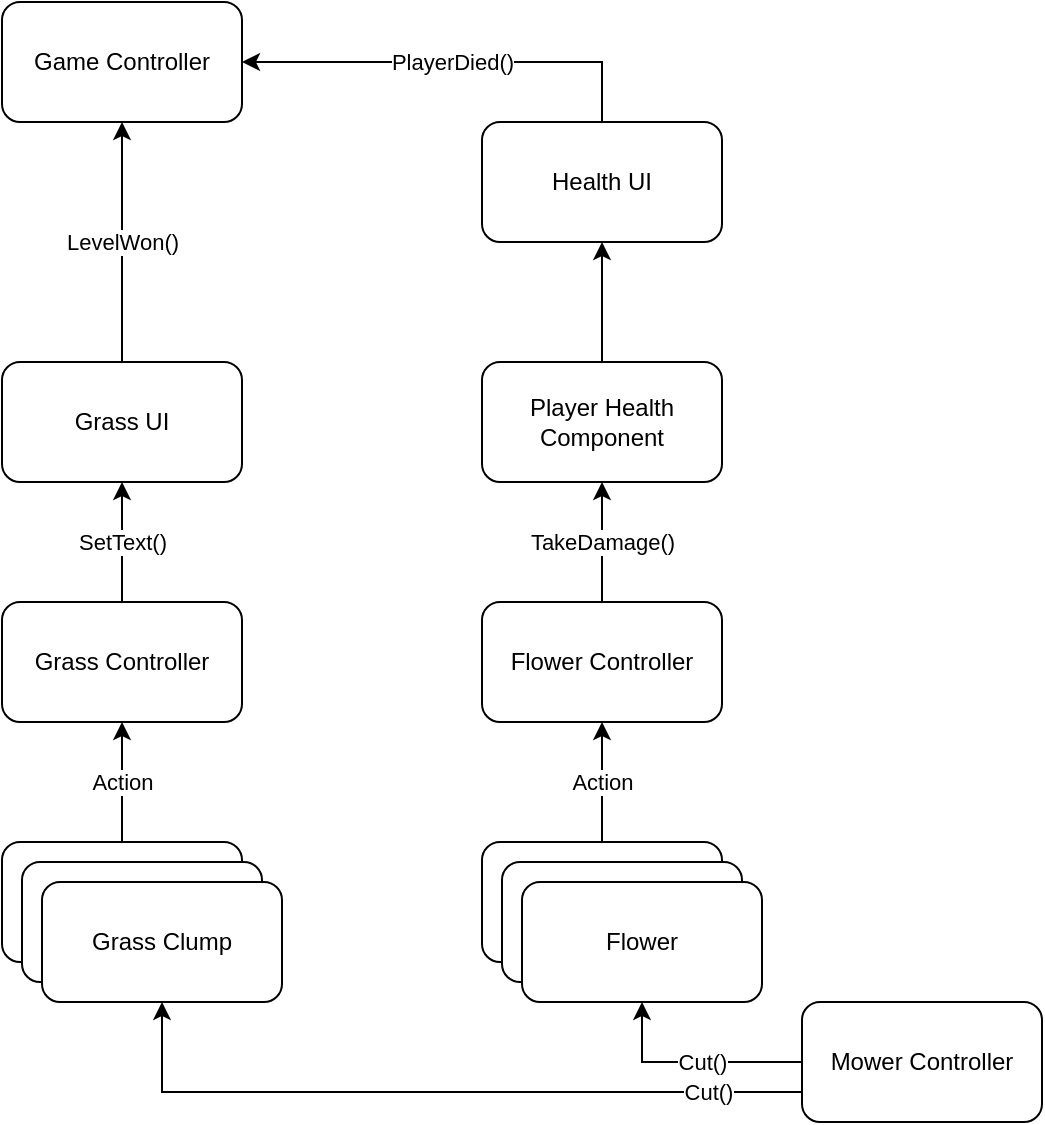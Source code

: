 <mxfile version="20.5.3" type="embed"><diagram id="rB-EX8yL6H377CCAqbBc" name="Page-1"><mxGraphModel dx="1017" dy="1871" grid="1" gridSize="10" guides="1" tooltips="1" connect="1" arrows="1" fold="1" page="1" pageScale="1" pageWidth="850" pageHeight="1100" math="0" shadow="0"><root><mxCell id="0"/><mxCell id="1" parent="0"/><mxCell id="LfYPJMxlurikJE-AyuLz-9" value="Action" style="edgeStyle=orthogonalEdgeStyle;rounded=0;orthogonalLoop=1;jettySize=auto;html=1;exitX=0.5;exitY=0;exitDx=0;exitDy=0;entryX=0.5;entryY=1;entryDx=0;entryDy=0;" parent="1" source="LfYPJMxlurikJE-AyuLz-1" target="LfYPJMxlurikJE-AyuLz-2" edge="1"><mxGeometry relative="1" as="geometry"/></mxCell><mxCell id="LfYPJMxlurikJE-AyuLz-1" value="Grass Clump" style="rounded=1;whiteSpace=wrap;html=1;" parent="1" vertex="1"><mxGeometry x="80" y="400" width="120" height="60" as="geometry"/></mxCell><mxCell id="LfYPJMxlurikJE-AyuLz-15" value="SetText()" style="edgeStyle=orthogonalEdgeStyle;rounded=0;orthogonalLoop=1;jettySize=auto;html=1;exitX=0.5;exitY=0;exitDx=0;exitDy=0;entryX=0.5;entryY=1;entryDx=0;entryDy=0;" parent="1" source="LfYPJMxlurikJE-AyuLz-2" target="LfYPJMxlurikJE-AyuLz-14" edge="1"><mxGeometry relative="1" as="geometry"/></mxCell><mxCell id="LfYPJMxlurikJE-AyuLz-2" value="Grass Controller" style="rounded=1;whiteSpace=wrap;html=1;" parent="1" vertex="1"><mxGeometry x="80" y="280" width="120" height="60" as="geometry"/></mxCell><mxCell id="LfYPJMxlurikJE-AyuLz-3" value="Grass Clump" style="rounded=1;whiteSpace=wrap;html=1;" parent="1" vertex="1"><mxGeometry x="90" y="410" width="120" height="60" as="geometry"/></mxCell><mxCell id="LfYPJMxlurikJE-AyuLz-4" value="Grass Clump" style="rounded=1;whiteSpace=wrap;html=1;" parent="1" vertex="1"><mxGeometry x="100" y="420" width="120" height="60" as="geometry"/></mxCell><mxCell id="LfYPJMxlurikJE-AyuLz-19" value="TakeDamage()" style="edgeStyle=orthogonalEdgeStyle;rounded=0;orthogonalLoop=1;jettySize=auto;html=1;exitX=0.5;exitY=0;exitDx=0;exitDy=0;entryX=0.5;entryY=1;entryDx=0;entryDy=0;" parent="1" source="LfYPJMxlurikJE-AyuLz-5" target="LfYPJMxlurikJE-AyuLz-16" edge="1"><mxGeometry relative="1" as="geometry"/></mxCell><mxCell id="LfYPJMxlurikJE-AyuLz-5" value="Flower Controller" style="rounded=1;whiteSpace=wrap;html=1;" parent="1" vertex="1"><mxGeometry x="320" y="280" width="120" height="60" as="geometry"/></mxCell><mxCell id="LfYPJMxlurikJE-AyuLz-10" value="Action" style="edgeStyle=orthogonalEdgeStyle;rounded=0;orthogonalLoop=1;jettySize=auto;html=1;exitX=0.5;exitY=0;exitDx=0;exitDy=0;entryX=0.5;entryY=1;entryDx=0;entryDy=0;" parent="1" source="LfYPJMxlurikJE-AyuLz-6" target="LfYPJMxlurikJE-AyuLz-5" edge="1"><mxGeometry relative="1" as="geometry"/></mxCell><mxCell id="LfYPJMxlurikJE-AyuLz-6" value="Flower" style="rounded=1;whiteSpace=wrap;html=1;" parent="1" vertex="1"><mxGeometry x="320" y="400" width="120" height="60" as="geometry"/></mxCell><mxCell id="LfYPJMxlurikJE-AyuLz-7" value="Flower" style="rounded=1;whiteSpace=wrap;html=1;" parent="1" vertex="1"><mxGeometry x="330" y="410" width="120" height="60" as="geometry"/></mxCell><mxCell id="LfYPJMxlurikJE-AyuLz-8" value="Flower" style="rounded=1;whiteSpace=wrap;html=1;" parent="1" vertex="1"><mxGeometry x="340" y="420" width="120" height="60" as="geometry"/></mxCell><mxCell id="LfYPJMxlurikJE-AyuLz-12" value="Cut()" style="edgeStyle=orthogonalEdgeStyle;rounded=0;orthogonalLoop=1;jettySize=auto;html=1;exitX=0;exitY=0.5;exitDx=0;exitDy=0;entryX=0.5;entryY=1;entryDx=0;entryDy=0;" parent="1" source="LfYPJMxlurikJE-AyuLz-11" target="LfYPJMxlurikJE-AyuLz-8" edge="1"><mxGeometry x="-0.091" relative="1" as="geometry"><mxPoint as="offset"/></mxGeometry></mxCell><mxCell id="LfYPJMxlurikJE-AyuLz-13" value="Cut()" style="edgeStyle=orthogonalEdgeStyle;rounded=0;orthogonalLoop=1;jettySize=auto;html=1;exitX=0;exitY=0.75;exitDx=0;exitDy=0;entryX=0.5;entryY=1;entryDx=0;entryDy=0;" parent="1" source="LfYPJMxlurikJE-AyuLz-11" target="LfYPJMxlurikJE-AyuLz-4" edge="1"><mxGeometry x="-0.74" relative="1" as="geometry"><mxPoint as="offset"/></mxGeometry></mxCell><mxCell id="LfYPJMxlurikJE-AyuLz-11" value="Mower Controller" style="rounded=1;whiteSpace=wrap;html=1;" parent="1" vertex="1"><mxGeometry x="480" y="480" width="120" height="60" as="geometry"/></mxCell><mxCell id="LfYPJMxlurikJE-AyuLz-21" value="LevelWon()" style="edgeStyle=orthogonalEdgeStyle;rounded=0;orthogonalLoop=1;jettySize=auto;html=1;exitX=0.5;exitY=0;exitDx=0;exitDy=0;entryX=0.5;entryY=1;entryDx=0;entryDy=0;" parent="1" source="LfYPJMxlurikJE-AyuLz-14" target="LfYPJMxlurikJE-AyuLz-20" edge="1"><mxGeometry relative="1" as="geometry"/></mxCell><mxCell id="LfYPJMxlurikJE-AyuLz-14" value="Grass UI" style="rounded=1;whiteSpace=wrap;html=1;" parent="1" vertex="1"><mxGeometry x="80" y="160" width="120" height="60" as="geometry"/></mxCell><mxCell id="LfYPJMxlurikJE-AyuLz-18" style="edgeStyle=orthogonalEdgeStyle;rounded=0;orthogonalLoop=1;jettySize=auto;html=1;exitX=0.5;exitY=0;exitDx=0;exitDy=0;entryX=0.5;entryY=1;entryDx=0;entryDy=0;" parent="1" source="LfYPJMxlurikJE-AyuLz-16" target="LfYPJMxlurikJE-AyuLz-17" edge="1"><mxGeometry relative="1" as="geometry"/></mxCell><mxCell id="LfYPJMxlurikJE-AyuLz-16" value="Player Health Component" style="rounded=1;whiteSpace=wrap;html=1;" parent="1" vertex="1"><mxGeometry x="320" y="160" width="120" height="60" as="geometry"/></mxCell><mxCell id="LfYPJMxlurikJE-AyuLz-22" value="PlayerDied()" style="edgeStyle=orthogonalEdgeStyle;rounded=0;orthogonalLoop=1;jettySize=auto;html=1;exitX=0.5;exitY=0;exitDx=0;exitDy=0;entryX=1;entryY=0.5;entryDx=0;entryDy=0;" parent="1" source="LfYPJMxlurikJE-AyuLz-17" target="LfYPJMxlurikJE-AyuLz-20" edge="1"><mxGeometry relative="1" as="geometry"/></mxCell><mxCell id="LfYPJMxlurikJE-AyuLz-17" value="Health UI" style="rounded=1;whiteSpace=wrap;html=1;" parent="1" vertex="1"><mxGeometry x="320" y="40" width="120" height="60" as="geometry"/></mxCell><mxCell id="LfYPJMxlurikJE-AyuLz-20" value="Game Controller" style="rounded=1;whiteSpace=wrap;html=1;" parent="1" vertex="1"><mxGeometry x="80" y="-20" width="120" height="60" as="geometry"/></mxCell></root></mxGraphModel></diagram></mxfile>